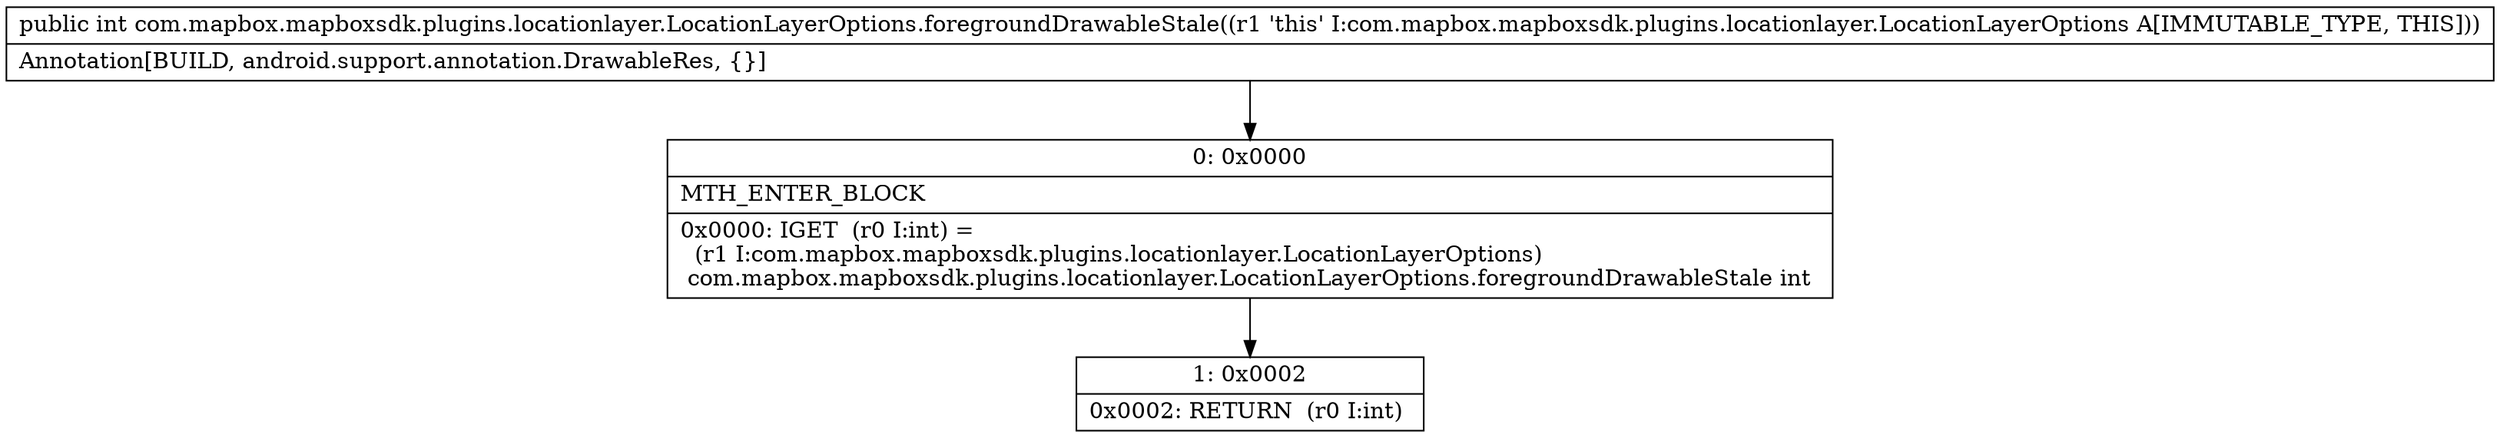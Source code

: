 digraph "CFG forcom.mapbox.mapboxsdk.plugins.locationlayer.LocationLayerOptions.foregroundDrawableStale()I" {
Node_0 [shape=record,label="{0\:\ 0x0000|MTH_ENTER_BLOCK\l|0x0000: IGET  (r0 I:int) = \l  (r1 I:com.mapbox.mapboxsdk.plugins.locationlayer.LocationLayerOptions)\l com.mapbox.mapboxsdk.plugins.locationlayer.LocationLayerOptions.foregroundDrawableStale int \l}"];
Node_1 [shape=record,label="{1\:\ 0x0002|0x0002: RETURN  (r0 I:int) \l}"];
MethodNode[shape=record,label="{public int com.mapbox.mapboxsdk.plugins.locationlayer.LocationLayerOptions.foregroundDrawableStale((r1 'this' I:com.mapbox.mapboxsdk.plugins.locationlayer.LocationLayerOptions A[IMMUTABLE_TYPE, THIS]))  | Annotation[BUILD, android.support.annotation.DrawableRes, \{\}]\l}"];
MethodNode -> Node_0;
Node_0 -> Node_1;
}

